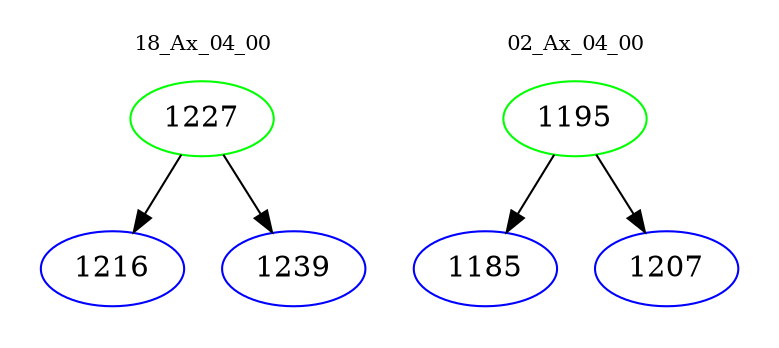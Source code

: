 digraph{
subgraph cluster_0 {
color = white
label = "18_Ax_04_00";
fontsize=10;
T0_1227 [label="1227", color="green"]
T0_1227 -> T0_1216 [color="black"]
T0_1216 [label="1216", color="blue"]
T0_1227 -> T0_1239 [color="black"]
T0_1239 [label="1239", color="blue"]
}
subgraph cluster_1 {
color = white
label = "02_Ax_04_00";
fontsize=10;
T1_1195 [label="1195", color="green"]
T1_1195 -> T1_1185 [color="black"]
T1_1185 [label="1185", color="blue"]
T1_1195 -> T1_1207 [color="black"]
T1_1207 [label="1207", color="blue"]
}
}
